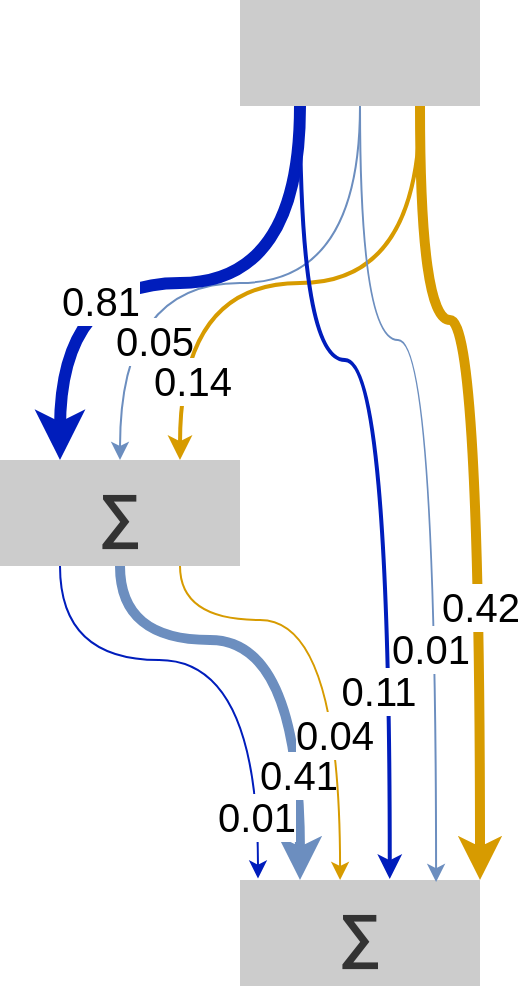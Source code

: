 <mxfile version="24.7.7">
  <diagram id="tDPf8CNvzOaNMvIxZvwo" name="Seite-1">
    <mxGraphModel dx="794" dy="339" grid="1" gridSize="10" guides="1" tooltips="1" connect="1" arrows="1" fold="1" page="1" pageScale="1" pageWidth="827" pageHeight="1169" math="0" shadow="0">
      <root>
        <mxCell id="0" />
        <mxCell id="1" parent="0" />
        <mxCell id="lzmcIZGoqttrfyCk76lP-21" style="edgeStyle=orthogonalEdgeStyle;rounded=0;orthogonalLoop=1;jettySize=auto;html=1;exitX=0.5;exitY=1;exitDx=0;exitDy=0;entryX=0.5;entryY=0;entryDx=0;entryDy=0;strokeWidth=1;fontSize=20;curved=1;fillColor=#dae8fc;strokeColor=#6c8ebf;" parent="1" source="lzmcIZGoqttrfyCk76lP-19" target="lzmcIZGoqttrfyCk76lP-20" edge="1">
          <mxGeometry relative="1" as="geometry" />
        </mxCell>
        <mxCell id="X_1ddgbnGcCbuA_kLiaL-45" value="&lt;font style=&quot;font-size: 20px;&quot;&gt;0.05&lt;/font&gt;" style="edgeLabel;html=1;align=center;verticalAlign=middle;resizable=0;points=[];" vertex="1" connectable="0" parent="lzmcIZGoqttrfyCk76lP-21">
          <mxGeometry x="0.124" y="5" relative="1" as="geometry">
            <mxPoint x="-25" y="23" as="offset" />
          </mxGeometry>
        </mxCell>
        <mxCell id="X_1ddgbnGcCbuA_kLiaL-2" style="edgeStyle=orthogonalEdgeStyle;rounded=0;orthogonalLoop=1;jettySize=auto;html=1;exitX=0.25;exitY=1;exitDx=0;exitDy=0;curved=1;strokeWidth=6;entryX=0.25;entryY=0;entryDx=0;entryDy=0;fillColor=#0050ef;strokeColor=#001DBC;" edge="1" parent="1" source="lzmcIZGoqttrfyCk76lP-19" target="lzmcIZGoqttrfyCk76lP-20">
          <mxGeometry relative="1" as="geometry" />
        </mxCell>
        <mxCell id="X_1ddgbnGcCbuA_kLiaL-44" value="&lt;font style=&quot;font-size: 20px;&quot;&gt;0.81&lt;/font&gt;" style="edgeLabel;html=1;align=center;verticalAlign=middle;resizable=0;points=[];" vertex="1" connectable="0" parent="X_1ddgbnGcCbuA_kLiaL-2">
          <mxGeometry x="0.134" y="1" relative="1" as="geometry">
            <mxPoint x="-20" y="7" as="offset" />
          </mxGeometry>
        </mxCell>
        <mxCell id="X_1ddgbnGcCbuA_kLiaL-3" style="edgeStyle=orthogonalEdgeStyle;rounded=0;orthogonalLoop=1;jettySize=auto;html=1;exitX=0.75;exitY=1;exitDx=0;exitDy=0;entryX=0.75;entryY=0;entryDx=0;entryDy=0;curved=1;strokeWidth=2;fillColor=#ffe6cc;strokeColor=#d79b00;" edge="1" parent="1" source="lzmcIZGoqttrfyCk76lP-19" target="lzmcIZGoqttrfyCk76lP-20">
          <mxGeometry relative="1" as="geometry" />
        </mxCell>
        <mxCell id="X_1ddgbnGcCbuA_kLiaL-46" value="&lt;font style=&quot;font-size: 20px;&quot;&gt;0.14&lt;/font&gt;" style="edgeLabel;html=1;align=center;verticalAlign=middle;resizable=0;points=[];" vertex="1" connectable="0" parent="X_1ddgbnGcCbuA_kLiaL-3">
          <mxGeometry x="0.554" y="15" relative="1" as="geometry">
            <mxPoint x="-9" y="26" as="offset" />
          </mxGeometry>
        </mxCell>
        <mxCell id="lzmcIZGoqttrfyCk76lP-19" value="" style="rounded=0;whiteSpace=wrap;html=1;fillColor=#CCCCCC;fontColor=#333333;strokeColor=none;" parent="1" vertex="1">
          <mxGeometry x="240" y="40" width="120" height="53" as="geometry" />
        </mxCell>
        <mxCell id="X_1ddgbnGcCbuA_kLiaL-40" style="edgeStyle=orthogonalEdgeStyle;rounded=0;orthogonalLoop=1;jettySize=auto;html=1;exitX=0.5;exitY=1;exitDx=0;exitDy=0;entryX=0.25;entryY=0;entryDx=0;entryDy=0;curved=1;fillColor=#dae8fc;strokeColor=#6c8ebf;strokeWidth=5;" edge="1" parent="1" source="lzmcIZGoqttrfyCk76lP-20" target="lzmcIZGoqttrfyCk76lP-22">
          <mxGeometry relative="1" as="geometry">
            <Array as="points">
              <mxPoint x="180" y="360" />
              <mxPoint x="270" y="360" />
            </Array>
          </mxGeometry>
        </mxCell>
        <mxCell id="X_1ddgbnGcCbuA_kLiaL-51" value="&lt;font style=&quot;font-size: 20px;&quot;&gt;0.41&lt;/font&gt;" style="edgeLabel;html=1;align=center;verticalAlign=middle;resizable=0;points=[];" vertex="1" connectable="0" parent="X_1ddgbnGcCbuA_kLiaL-40">
          <mxGeometry x="0.611" y="-8" relative="1" as="geometry">
            <mxPoint x="7" y="-5" as="offset" />
          </mxGeometry>
        </mxCell>
        <mxCell id="lzmcIZGoqttrfyCk76lP-20" value="&lt;span lang=&quot;de&quot; class=&quot;ILfuVd&quot;&gt;&lt;span class=&quot;hgKElc&quot;&gt;&lt;b&gt;&lt;font style=&quot;font-size: 30px;&quot;&gt;∑&lt;/font&gt;&lt;/b&gt;&lt;/span&gt;&lt;/span&gt;" style="rounded=0;whiteSpace=wrap;html=1;fillColor=#CCCCCC;fontColor=#333333;strokeColor=none;" parent="1" vertex="1">
          <mxGeometry x="120" y="270" width="120" height="53" as="geometry" />
        </mxCell>
        <mxCell id="lzmcIZGoqttrfyCk76lP-22" value="&lt;span lang=&quot;de&quot; class=&quot;ILfuVd&quot;&gt;&lt;span class=&quot;hgKElc&quot;&gt;&lt;b&gt;&lt;font style=&quot;font-size: 30px;&quot;&gt;∑&lt;/font&gt;&lt;/b&gt;&lt;/span&gt;&lt;/span&gt;" style="rounded=0;whiteSpace=wrap;html=1;fillColor=#CCCCCC;fontColor=#333333;strokeColor=none;" parent="1" vertex="1">
          <mxGeometry x="240" y="480" width="120" height="53" as="geometry" />
        </mxCell>
        <mxCell id="X_1ddgbnGcCbuA_kLiaL-4" style="edgeStyle=orthogonalEdgeStyle;rounded=0;orthogonalLoop=1;jettySize=auto;html=1;exitX=0.5;exitY=1;exitDx=0;exitDy=0;entryX=0.817;entryY=0.019;entryDx=0;entryDy=0;strokeWidth=1;fontSize=20;curved=1;fillColor=#dae8fc;strokeColor=#6c8ebf;entryPerimeter=0;" edge="1" parent="1" source="lzmcIZGoqttrfyCk76lP-19" target="lzmcIZGoqttrfyCk76lP-22">
          <mxGeometry relative="1" as="geometry">
            <mxPoint x="320" y="240" as="sourcePoint" />
            <mxPoint x="240" y="340" as="targetPoint" />
            <Array as="points">
              <mxPoint x="300" y="210" />
              <mxPoint x="338" y="210" />
            </Array>
          </mxGeometry>
        </mxCell>
        <mxCell id="X_1ddgbnGcCbuA_kLiaL-55" value="&lt;font style=&quot;font-size: 20px;&quot;&gt;0.01&lt;/font&gt;" style="edgeLabel;html=1;align=center;verticalAlign=middle;resizable=0;points=[];" vertex="1" connectable="0" parent="X_1ddgbnGcCbuA_kLiaL-4">
          <mxGeometry x="0.466" y="-3" relative="1" as="geometry">
            <mxPoint y="-4" as="offset" />
          </mxGeometry>
        </mxCell>
        <mxCell id="X_1ddgbnGcCbuA_kLiaL-5" style="edgeStyle=orthogonalEdgeStyle;rounded=0;orthogonalLoop=1;jettySize=auto;html=1;curved=1;strokeWidth=2;exitX=0.25;exitY=1;exitDx=0;exitDy=0;fillColor=#0050ef;strokeColor=#001DBC;entryX=0.624;entryY=-0.009;entryDx=0;entryDy=0;entryPerimeter=0;" edge="1" parent="1" source="lzmcIZGoqttrfyCk76lP-19" target="lzmcIZGoqttrfyCk76lP-22">
          <mxGeometry relative="1" as="geometry">
            <mxPoint x="270" y="220" as="sourcePoint" />
            <mxPoint x="200" y="320" as="targetPoint" />
            <Array as="points">
              <mxPoint x="270" y="220" />
              <mxPoint x="315" y="220" />
            </Array>
          </mxGeometry>
        </mxCell>
        <mxCell id="X_1ddgbnGcCbuA_kLiaL-47" value="&lt;font style=&quot;font-size: 20px;&quot;&gt;0.11&lt;/font&gt;" style="edgeLabel;html=1;align=center;verticalAlign=middle;resizable=0;points=[];" vertex="1" connectable="0" parent="X_1ddgbnGcCbuA_kLiaL-5">
          <mxGeometry x="0.186" y="-18" relative="1" as="geometry">
            <mxPoint x="12" y="81" as="offset" />
          </mxGeometry>
        </mxCell>
        <mxCell id="X_1ddgbnGcCbuA_kLiaL-6" style="edgeStyle=orthogonalEdgeStyle;rounded=0;orthogonalLoop=1;jettySize=auto;html=1;exitX=0.75;exitY=1;exitDx=0;exitDy=0;entryX=1;entryY=0;entryDx=0;entryDy=0;curved=1;strokeWidth=5;fillColor=#ffe6cc;strokeColor=#d79b00;" edge="1" parent="1" source="lzmcIZGoqttrfyCk76lP-19" target="lzmcIZGoqttrfyCk76lP-22">
          <mxGeometry relative="1" as="geometry">
            <mxPoint x="350" y="240" as="sourcePoint" />
            <mxPoint x="270" y="340" as="targetPoint" />
            <Array as="points">
              <mxPoint x="330" y="200" />
              <mxPoint x="360" y="200" />
            </Array>
          </mxGeometry>
        </mxCell>
        <mxCell id="X_1ddgbnGcCbuA_kLiaL-49" value="&lt;font style=&quot;font-size: 20px;&quot;&gt;0.42&lt;/font&gt;" style="edgeLabel;html=1;align=center;verticalAlign=middle;resizable=0;points=[];" vertex="1" connectable="0" parent="X_1ddgbnGcCbuA_kLiaL-6">
          <mxGeometry x="0.341" relative="1" as="geometry">
            <mxPoint as="offset" />
          </mxGeometry>
        </mxCell>
        <mxCell id="X_1ddgbnGcCbuA_kLiaL-39" style="edgeStyle=orthogonalEdgeStyle;rounded=0;orthogonalLoop=1;jettySize=auto;html=1;exitX=0.25;exitY=1;exitDx=0;exitDy=0;entryX=0.075;entryY=-0.014;entryDx=0;entryDy=0;entryPerimeter=0;curved=1;fillColor=#0050ef;strokeColor=#001DBC;strokeWidth=1;" edge="1" parent="1" source="lzmcIZGoqttrfyCk76lP-20" target="lzmcIZGoqttrfyCk76lP-22">
          <mxGeometry relative="1" as="geometry">
            <Array as="points">
              <mxPoint x="150" y="370" />
              <mxPoint x="249" y="370" />
            </Array>
          </mxGeometry>
        </mxCell>
        <mxCell id="X_1ddgbnGcCbuA_kLiaL-52" value="&lt;font style=&quot;font-size: 20px;&quot;&gt;0.01&lt;/font&gt;" style="edgeLabel;html=1;align=center;verticalAlign=middle;resizable=0;points=[];" vertex="1" connectable="0" parent="X_1ddgbnGcCbuA_kLiaL-39">
          <mxGeometry x="0.796" y="-1" relative="1" as="geometry">
            <mxPoint y="-5" as="offset" />
          </mxGeometry>
        </mxCell>
        <mxCell id="X_1ddgbnGcCbuA_kLiaL-41" style="edgeStyle=orthogonalEdgeStyle;rounded=0;orthogonalLoop=1;jettySize=auto;html=1;exitX=0.75;exitY=1;exitDx=0;exitDy=0;curved=1;strokeWidth=1;fillColor=#ffe6cc;strokeColor=#d79b00;entryX=0.417;entryY=0;entryDx=0;entryDy=0;entryPerimeter=0;" edge="1" parent="1" source="lzmcIZGoqttrfyCk76lP-20" target="lzmcIZGoqttrfyCk76lP-22">
          <mxGeometry relative="1" as="geometry">
            <mxPoint x="360" y="380" as="targetPoint" />
            <Array as="points">
              <mxPoint x="210" y="350" />
              <mxPoint x="290" y="350" />
            </Array>
          </mxGeometry>
        </mxCell>
        <mxCell id="X_1ddgbnGcCbuA_kLiaL-50" value="&lt;font style=&quot;font-size: 20px;&quot;&gt;0.04&lt;/font&gt;" style="edgeLabel;html=1;align=center;verticalAlign=middle;resizable=0;points=[];" vertex="1" connectable="0" parent="X_1ddgbnGcCbuA_kLiaL-41">
          <mxGeometry x="0.438" y="-14" relative="1" as="geometry">
            <mxPoint x="11" y="-7" as="offset" />
          </mxGeometry>
        </mxCell>
      </root>
    </mxGraphModel>
  </diagram>
</mxfile>
